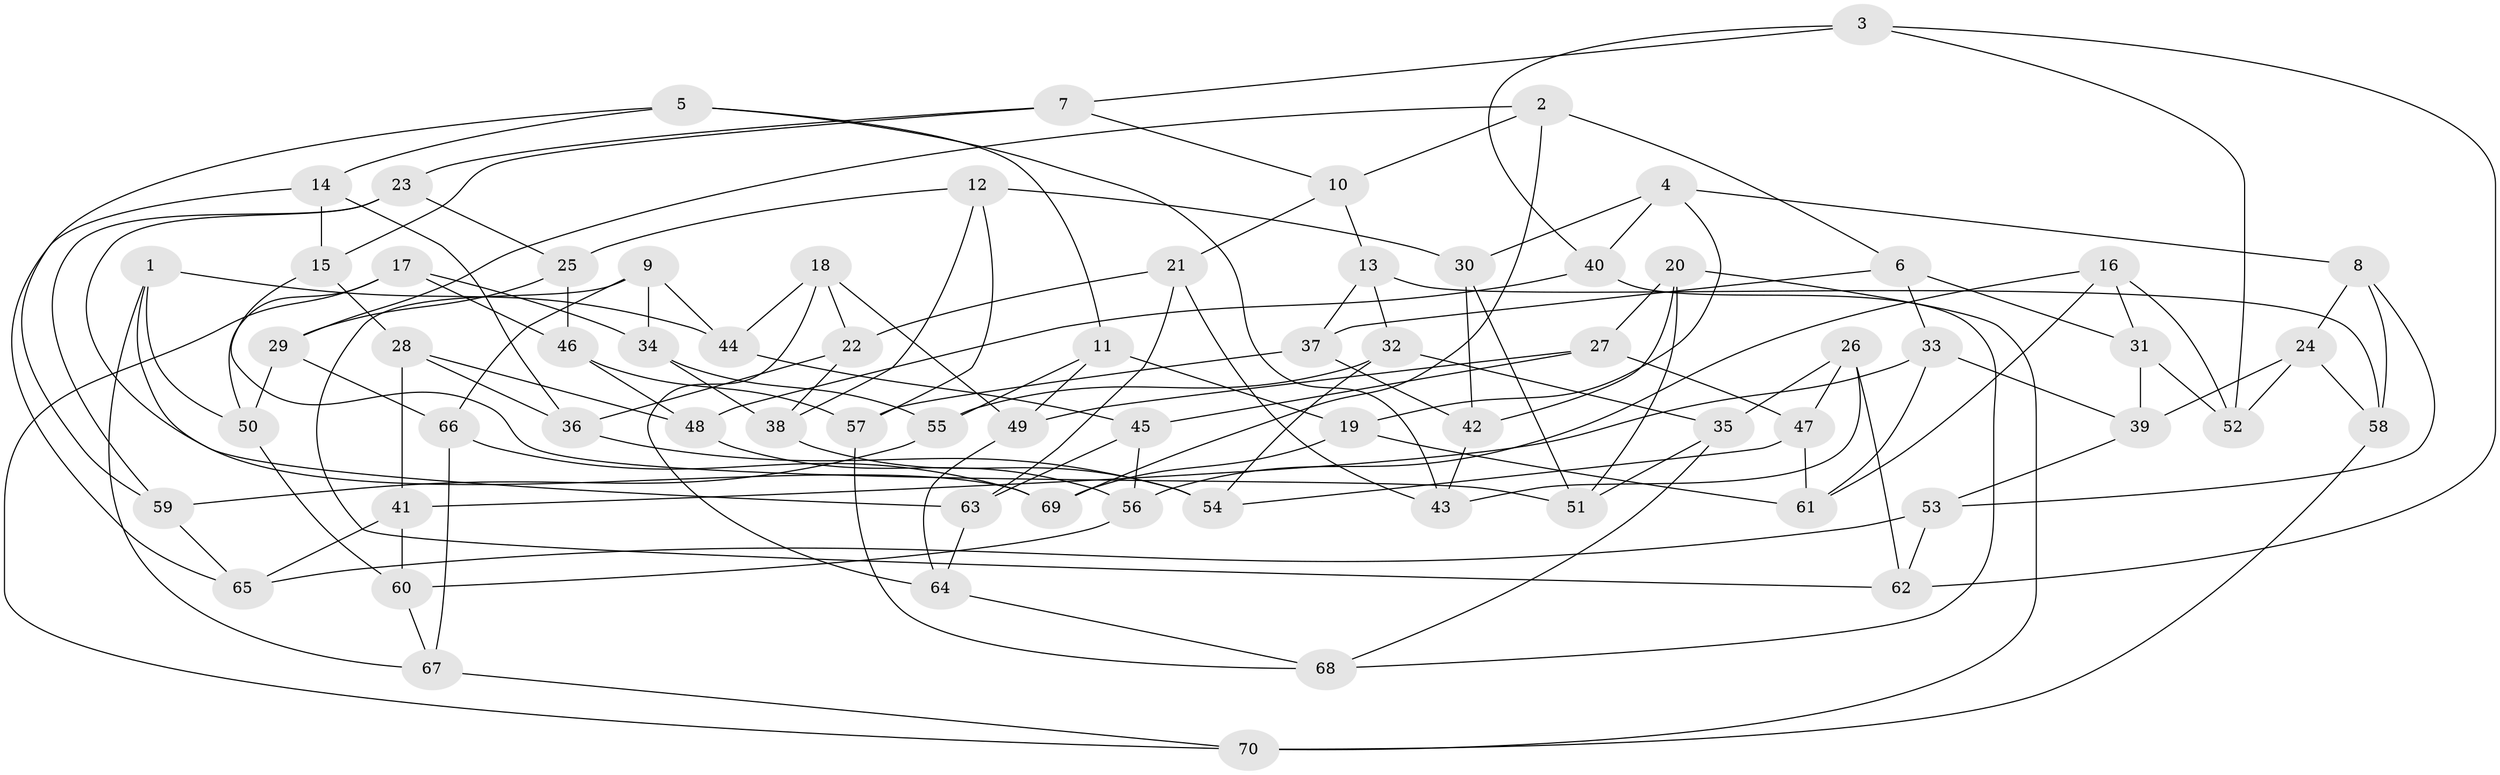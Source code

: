 // Generated by graph-tools (version 1.1) at 2025/02/03/09/25 03:02:56]
// undirected, 70 vertices, 140 edges
graph export_dot {
graph [start="1"]
  node [color=gray90,style=filled];
  1;
  2;
  3;
  4;
  5;
  6;
  7;
  8;
  9;
  10;
  11;
  12;
  13;
  14;
  15;
  16;
  17;
  18;
  19;
  20;
  21;
  22;
  23;
  24;
  25;
  26;
  27;
  28;
  29;
  30;
  31;
  32;
  33;
  34;
  35;
  36;
  37;
  38;
  39;
  40;
  41;
  42;
  43;
  44;
  45;
  46;
  47;
  48;
  49;
  50;
  51;
  52;
  53;
  54;
  55;
  56;
  57;
  58;
  59;
  60;
  61;
  62;
  63;
  64;
  65;
  66;
  67;
  68;
  69;
  70;
  1 -- 67;
  1 -- 50;
  1 -- 63;
  1 -- 44;
  2 -- 29;
  2 -- 6;
  2 -- 10;
  2 -- 69;
  3 -- 62;
  3 -- 40;
  3 -- 52;
  3 -- 7;
  4 -- 8;
  4 -- 19;
  4 -- 40;
  4 -- 30;
  5 -- 43;
  5 -- 14;
  5 -- 11;
  5 -- 59;
  6 -- 31;
  6 -- 33;
  6 -- 37;
  7 -- 15;
  7 -- 23;
  7 -- 10;
  8 -- 53;
  8 -- 24;
  8 -- 58;
  9 -- 62;
  9 -- 44;
  9 -- 34;
  9 -- 66;
  10 -- 13;
  10 -- 21;
  11 -- 49;
  11 -- 19;
  11 -- 55;
  12 -- 38;
  12 -- 25;
  12 -- 30;
  12 -- 57;
  13 -- 32;
  13 -- 58;
  13 -- 37;
  14 -- 15;
  14 -- 36;
  14 -- 65;
  15 -- 51;
  15 -- 28;
  16 -- 56;
  16 -- 31;
  16 -- 52;
  16 -- 61;
  17 -- 50;
  17 -- 46;
  17 -- 70;
  17 -- 34;
  18 -- 64;
  18 -- 49;
  18 -- 22;
  18 -- 44;
  19 -- 69;
  19 -- 61;
  20 -- 27;
  20 -- 70;
  20 -- 42;
  20 -- 51;
  21 -- 22;
  21 -- 63;
  21 -- 43;
  22 -- 38;
  22 -- 36;
  23 -- 69;
  23 -- 25;
  23 -- 59;
  24 -- 58;
  24 -- 39;
  24 -- 52;
  25 -- 46;
  25 -- 29;
  26 -- 43;
  26 -- 62;
  26 -- 35;
  26 -- 47;
  27 -- 47;
  27 -- 45;
  27 -- 49;
  28 -- 41;
  28 -- 36;
  28 -- 48;
  29 -- 50;
  29 -- 66;
  30 -- 42;
  30 -- 51;
  31 -- 39;
  31 -- 52;
  32 -- 55;
  32 -- 35;
  32 -- 54;
  33 -- 39;
  33 -- 61;
  33 -- 41;
  34 -- 55;
  34 -- 38;
  35 -- 51;
  35 -- 68;
  36 -- 54;
  37 -- 42;
  37 -- 57;
  38 -- 54;
  39 -- 53;
  40 -- 48;
  40 -- 68;
  41 -- 65;
  41 -- 60;
  42 -- 43;
  44 -- 45;
  45 -- 63;
  45 -- 56;
  46 -- 48;
  46 -- 57;
  47 -- 61;
  47 -- 54;
  48 -- 56;
  49 -- 64;
  50 -- 60;
  53 -- 62;
  53 -- 65;
  55 -- 59;
  56 -- 60;
  57 -- 68;
  58 -- 70;
  59 -- 65;
  60 -- 67;
  63 -- 64;
  64 -- 68;
  66 -- 69;
  66 -- 67;
  67 -- 70;
}
